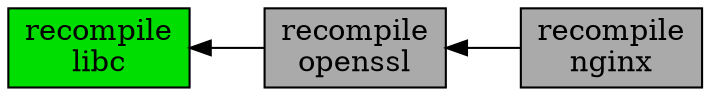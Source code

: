 # run dot file.dot -T svg

digraph {
        rankdir="LR";
        node [shape="box"];

        "libc" [ style=filled, fillcolor = "#00dd00", label="recompile\nlibc"];
        "openssl" [ style=filled, fillcolor = "#aaaaaa", label="recompile\nopenssl"];
        "nginx" [ style=filled, fillcolor = "#aaaaaa", label="recompile\nnginx"];
        "libc" -> "openssl" -> "nginx" [dir=back];
}
